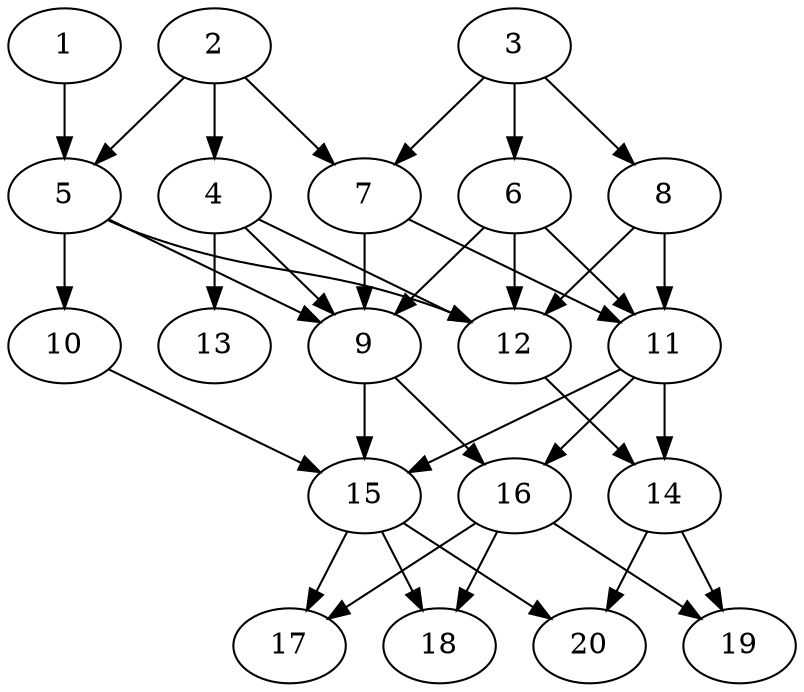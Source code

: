 // DAG automatically generated by daggen at Tue Jul 23 14:27:02 2019
// ./daggen --dot -n 20 --ccr 0.5 --fat 0.5 --regular 0.5 --density 0.7 --mindata 5242880 --maxdata 52428800 
digraph G {
  1 [size="32903168", alpha="0.05", expect_size="16451584"] 
  1 -> 5 [size ="16451584"]
  2 [size="40404992", alpha="0.18", expect_size="20202496"] 
  2 -> 4 [size ="20202496"]
  2 -> 5 [size ="20202496"]
  2 -> 7 [size ="20202496"]
  3 [size="30711808", alpha="0.11", expect_size="15355904"] 
  3 -> 6 [size ="15355904"]
  3 -> 7 [size ="15355904"]
  3 -> 8 [size ="15355904"]
  4 [size="12054528", alpha="0.10", expect_size="6027264"] 
  4 -> 9 [size ="6027264"]
  4 -> 12 [size ="6027264"]
  4 -> 13 [size ="6027264"]
  5 [size="97052672", alpha="0.03", expect_size="48526336"] 
  5 -> 9 [size ="48526336"]
  5 -> 10 [size ="48526336"]
  5 -> 12 [size ="48526336"]
  6 [size="27133952", alpha="0.07", expect_size="13566976"] 
  6 -> 9 [size ="13566976"]
  6 -> 11 [size ="13566976"]
  6 -> 12 [size ="13566976"]
  7 [size="12720128", alpha="0.19", expect_size="6360064"] 
  7 -> 9 [size ="6360064"]
  7 -> 11 [size ="6360064"]
  8 [size="62318592", alpha="0.10", expect_size="31159296"] 
  8 -> 11 [size ="31159296"]
  8 -> 12 [size ="31159296"]
  9 [size="63897600", alpha="0.19", expect_size="31948800"] 
  9 -> 15 [size ="31948800"]
  9 -> 16 [size ="31948800"]
  10 [size="57020416", alpha="0.06", expect_size="28510208"] 
  10 -> 15 [size ="28510208"]
  11 [size="40235008", alpha="0.15", expect_size="20117504"] 
  11 -> 14 [size ="20117504"]
  11 -> 15 [size ="20117504"]
  11 -> 16 [size ="20117504"]
  12 [size="64028672", alpha="0.09", expect_size="32014336"] 
  12 -> 14 [size ="32014336"]
  13 [size="54554624", alpha="0.05", expect_size="27277312"] 
  14 [size="11122688", alpha="0.18", expect_size="5561344"] 
  14 -> 19 [size ="5561344"]
  14 -> 20 [size ="5561344"]
  15 [size="57890816", alpha="0.09", expect_size="28945408"] 
  15 -> 17 [size ="28945408"]
  15 -> 18 [size ="28945408"]
  15 -> 20 [size ="28945408"]
  16 [size="72589312", alpha="0.12", expect_size="36294656"] 
  16 -> 17 [size ="36294656"]
  16 -> 18 [size ="36294656"]
  16 -> 19 [size ="36294656"]
  17 [size="12558336", alpha="0.19", expect_size="6279168"] 
  18 [size="101120000", alpha="0.00", expect_size="50560000"] 
  19 [size="53514240", alpha="0.11", expect_size="26757120"] 
  20 [size="50053120", alpha="0.20", expect_size="25026560"] 
}
